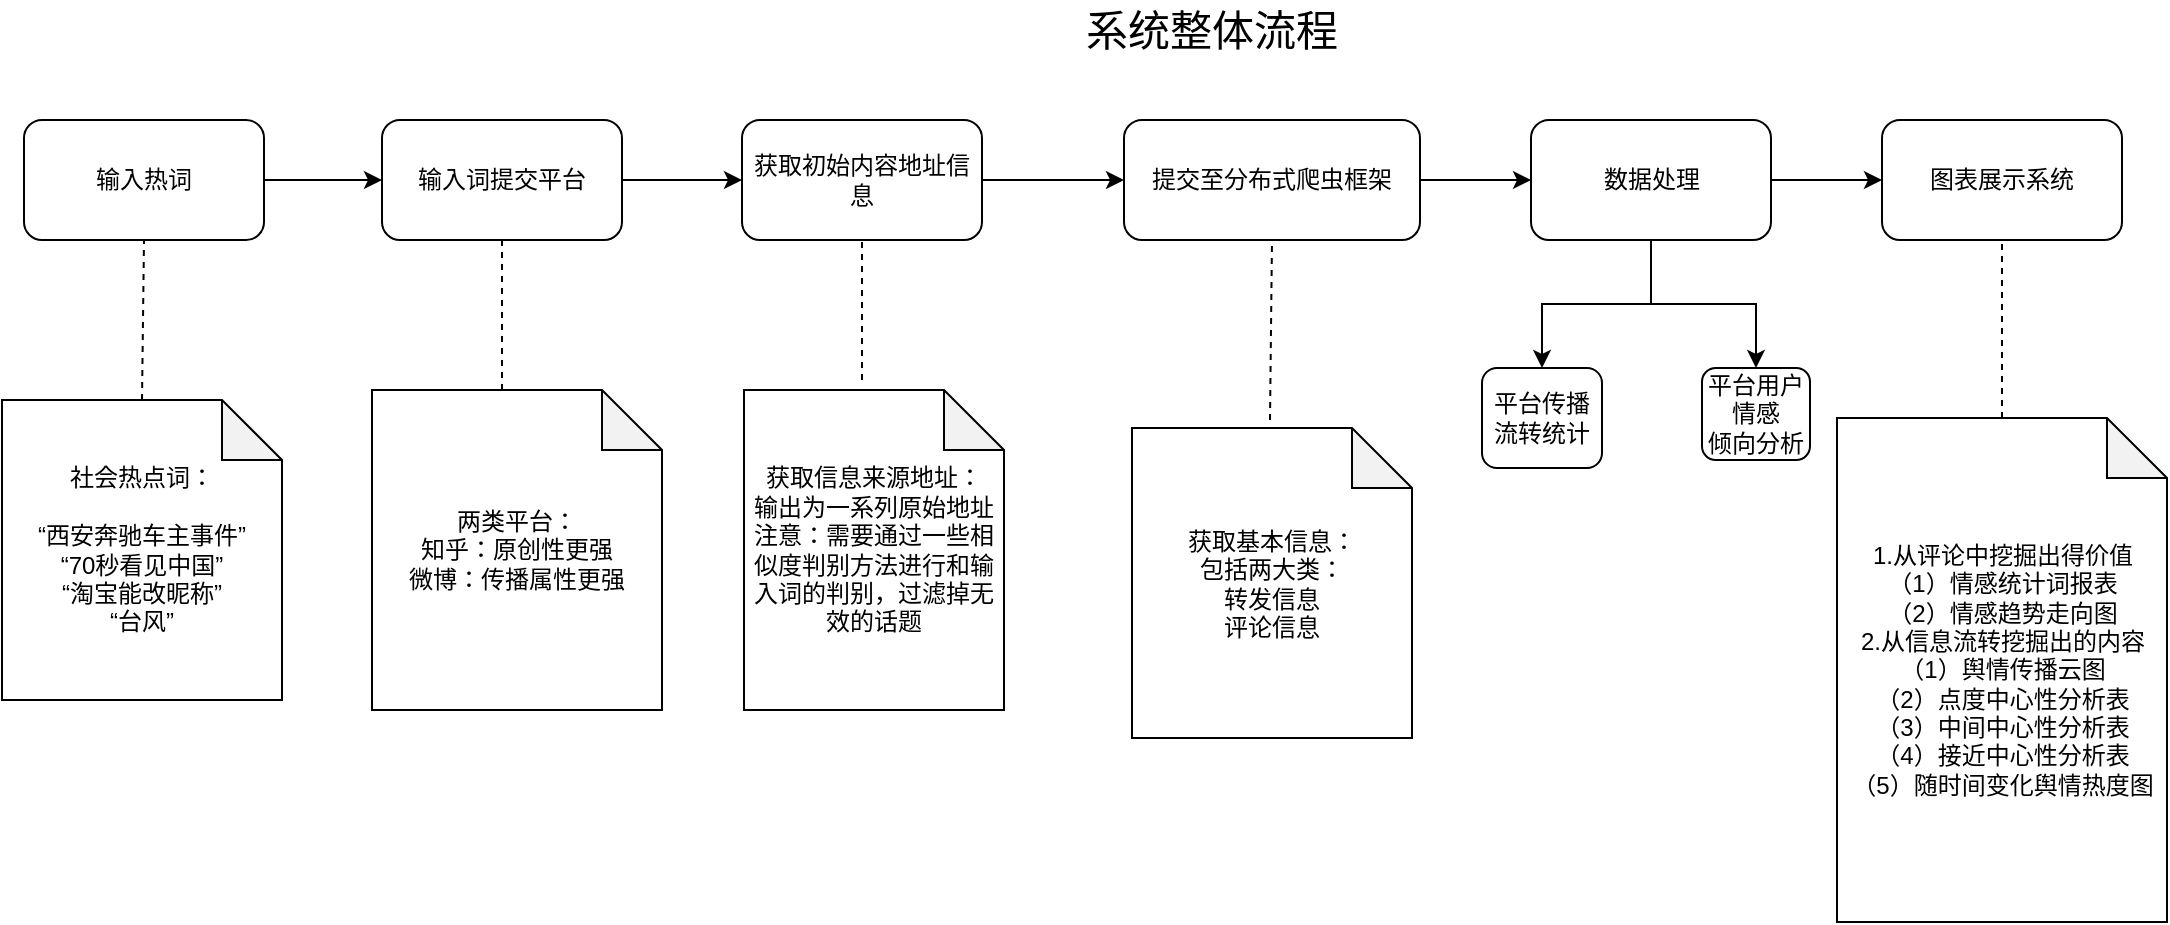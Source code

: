 <mxfile pages="2" version="11.2.8" type="github"><diagram id="Wa8Cv5-fZDWEeMpA8LiJ" name="Page-1"><mxGraphModel dx="1426" dy="487" grid="1" gridSize="10" guides="1" tooltips="1" connect="1" arrows="1" fold="1" page="1" pageScale="1" pageWidth="827" pageHeight="1169" math="0" shadow="0"><root><mxCell id="0"/><mxCell id="1" parent="0"/><mxCell id="nvZ9MKbryEoNyjb1lzxl-1" value="&lt;font style=&quot;font-size: 21px&quot;&gt;系统整体流程&lt;/font&gt;" style="text;html=1;resizable=0;points=[];autosize=1;align=left;verticalAlign=top;spacingTop=-4;" parent="1" vertex="1"><mxGeometry x="680" y="50" width="140" height="20" as="geometry"/></mxCell><mxCell id="nvZ9MKbryEoNyjb1lzxl-4" value="" style="edgeStyle=orthogonalEdgeStyle;rounded=0;orthogonalLoop=1;jettySize=auto;html=1;" parent="1" source="nvZ9MKbryEoNyjb1lzxl-2" target="nvZ9MKbryEoNyjb1lzxl-3" edge="1"><mxGeometry relative="1" as="geometry"/></mxCell><mxCell id="nvZ9MKbryEoNyjb1lzxl-2" value="输入热词" style="rounded=1;whiteSpace=wrap;html=1;" parent="1" vertex="1"><mxGeometry x="151" y="110" width="120" height="60" as="geometry"/></mxCell><mxCell id="nvZ9MKbryEoNyjb1lzxl-10" value="" style="edgeStyle=orthogonalEdgeStyle;rounded=0;orthogonalLoop=1;jettySize=auto;html=1;" parent="1" source="nvZ9MKbryEoNyjb1lzxl-3" target="nvZ9MKbryEoNyjb1lzxl-9" edge="1"><mxGeometry relative="1" as="geometry"/></mxCell><mxCell id="nvZ9MKbryEoNyjb1lzxl-3" value="输入词提交平台" style="rounded=1;whiteSpace=wrap;html=1;" parent="1" vertex="1"><mxGeometry x="330" y="110" width="120" height="60" as="geometry"/></mxCell><mxCell id="nvZ9MKbryEoNyjb1lzxl-5" value="社会热点词：&lt;br&gt;&lt;br&gt;“西安奔驰车主事件”&lt;br&gt;“70秒看见中国”&lt;br&gt;“淘宝能改昵称”&lt;br&gt;“台风”&lt;br&gt;" style="shape=note;whiteSpace=wrap;html=1;backgroundOutline=1;darkOpacity=0.05;" parent="1" vertex="1"><mxGeometry x="140" y="250" width="140" height="150" as="geometry"/></mxCell><mxCell id="nvZ9MKbryEoNyjb1lzxl-6" value="" style="endArrow=none;dashed=1;html=1;entryX=0.5;entryY=1;entryDx=0;entryDy=0;exitX=0.5;exitY=0;exitDx=0;exitDy=0;exitPerimeter=0;" parent="1" source="nvZ9MKbryEoNyjb1lzxl-5" target="nvZ9MKbryEoNyjb1lzxl-2" edge="1"><mxGeometry width="50" height="50" relative="1" as="geometry"><mxPoint x="160" y="250" as="sourcePoint"/><mxPoint x="210" y="200" as="targetPoint"/></mxGeometry></mxCell><mxCell id="nvZ9MKbryEoNyjb1lzxl-7" value="两类平台：&lt;br&gt;知乎：原创性更强&lt;br&gt;微博：传播属性更强" style="shape=note;whiteSpace=wrap;html=1;backgroundOutline=1;darkOpacity=0.05;" parent="1" vertex="1"><mxGeometry x="325" y="245" width="145" height="160" as="geometry"/></mxCell><mxCell id="nvZ9MKbryEoNyjb1lzxl-8" value="" style="endArrow=none;dashed=1;html=1;entryX=0.5;entryY=1;entryDx=0;entryDy=0;" parent="1" target="nvZ9MKbryEoNyjb1lzxl-3" edge="1"><mxGeometry width="50" height="50" relative="1" as="geometry"><mxPoint x="390" y="245" as="sourcePoint"/><mxPoint x="400" y="180" as="targetPoint"/></mxGeometry></mxCell><mxCell id="nvZ9MKbryEoNyjb1lzxl-18" value="" style="edgeStyle=orthogonalEdgeStyle;rounded=0;orthogonalLoop=1;jettySize=auto;html=1;" parent="1" source="nvZ9MKbryEoNyjb1lzxl-9" target="nvZ9MKbryEoNyjb1lzxl-15" edge="1"><mxGeometry relative="1" as="geometry"/></mxCell><mxCell id="nvZ9MKbryEoNyjb1lzxl-9" value="获取初始内容地址信息" style="rounded=1;whiteSpace=wrap;html=1;" parent="1" vertex="1"><mxGeometry x="510" y="110" width="120" height="60" as="geometry"/></mxCell><mxCell id="nvZ9MKbryEoNyjb1lzxl-13" value="获取信息来源地址：&lt;br&gt;输出为一系列原始地址&lt;br&gt;注意：需要通过一些相似度判别方法进行和输入词的判别，过滤掉无效的话题" style="shape=note;whiteSpace=wrap;html=1;backgroundOutline=1;darkOpacity=0.05;" parent="1" vertex="1"><mxGeometry x="511" y="245" width="130" height="160" as="geometry"/></mxCell><mxCell id="nvZ9MKbryEoNyjb1lzxl-14" value="" style="endArrow=none;dashed=1;html=1;entryX=0.5;entryY=1;entryDx=0;entryDy=0;" parent="1" target="nvZ9MKbryEoNyjb1lzxl-9" edge="1"><mxGeometry width="50" height="50" relative="1" as="geometry"><mxPoint x="570" y="240" as="sourcePoint"/><mxPoint x="600" y="180" as="targetPoint"/></mxGeometry></mxCell><mxCell id="nvZ9MKbryEoNyjb1lzxl-30" value="" style="edgeStyle=orthogonalEdgeStyle;rounded=0;orthogonalLoop=1;jettySize=auto;html=1;" parent="1" source="nvZ9MKbryEoNyjb1lzxl-15" target="nvZ9MKbryEoNyjb1lzxl-22" edge="1"><mxGeometry relative="1" as="geometry"/></mxCell><mxCell id="nvZ9MKbryEoNyjb1lzxl-15" value="提交至分布式爬虫框架" style="rounded=1;whiteSpace=wrap;html=1;" parent="1" vertex="1"><mxGeometry x="701" y="110" width="148" height="60" as="geometry"/></mxCell><mxCell id="nvZ9MKbryEoNyjb1lzxl-19" value="获取基本信息：&lt;br&gt;包括两大类：&lt;br&gt;转发信息&lt;br&gt;评论信息&lt;br&gt;" style="shape=note;whiteSpace=wrap;html=1;backgroundOutline=1;darkOpacity=0.05;" parent="1" vertex="1"><mxGeometry x="705" y="264" width="140" height="155" as="geometry"/></mxCell><mxCell id="nvZ9MKbryEoNyjb1lzxl-21" value="" style="endArrow=none;dashed=1;html=1;entryX=0.5;entryY=1;entryDx=0;entryDy=0;" parent="1" target="nvZ9MKbryEoNyjb1lzxl-15" edge="1"><mxGeometry width="50" height="50" relative="1" as="geometry"><mxPoint x="774" y="260" as="sourcePoint"/><mxPoint x="800" y="200" as="targetPoint"/></mxGeometry></mxCell><mxCell id="nvZ9MKbryEoNyjb1lzxl-36" style="edgeStyle=orthogonalEdgeStyle;rounded=0;orthogonalLoop=1;jettySize=auto;html=1;entryX=0.5;entryY=0;entryDx=0;entryDy=0;" parent="1" source="nvZ9MKbryEoNyjb1lzxl-22" target="nvZ9MKbryEoNyjb1lzxl-34" edge="1"><mxGeometry relative="1" as="geometry"/></mxCell><mxCell id="nvZ9MKbryEoNyjb1lzxl-38" style="edgeStyle=orthogonalEdgeStyle;rounded=0;orthogonalLoop=1;jettySize=auto;html=1;" parent="1" source="nvZ9MKbryEoNyjb1lzxl-22" target="nvZ9MKbryEoNyjb1lzxl-37" edge="1"><mxGeometry relative="1" as="geometry"/></mxCell><mxCell id="nvZ9MKbryEoNyjb1lzxl-40" value="" style="edgeStyle=orthogonalEdgeStyle;rounded=0;orthogonalLoop=1;jettySize=auto;html=1;" parent="1" source="nvZ9MKbryEoNyjb1lzxl-22" target="nvZ9MKbryEoNyjb1lzxl-39" edge="1"><mxGeometry relative="1" as="geometry"/></mxCell><mxCell id="nvZ9MKbryEoNyjb1lzxl-22" value="数据处理" style="rounded=1;whiteSpace=wrap;html=1;" parent="1" vertex="1"><mxGeometry x="904.5" y="110" width="120" height="60" as="geometry"/></mxCell><mxCell id="nvZ9MKbryEoNyjb1lzxl-34" value="平台传播流转统计" style="rounded=1;whiteSpace=wrap;html=1;" parent="1" vertex="1"><mxGeometry x="880" y="234" width="60" height="50" as="geometry"/></mxCell><mxCell id="nvZ9MKbryEoNyjb1lzxl-37" value="平台用户情感&lt;br&gt;倾向分析" style="rounded=1;whiteSpace=wrap;html=1;" parent="1" vertex="1"><mxGeometry x="990" y="234" width="54" height="46" as="geometry"/></mxCell><mxCell id="nvZ9MKbryEoNyjb1lzxl-39" value="图表展示系统" style="rounded=1;whiteSpace=wrap;html=1;" parent="1" vertex="1"><mxGeometry x="1080" y="110" width="120" height="60" as="geometry"/></mxCell><mxCell id="nvZ9MKbryEoNyjb1lzxl-41" value="1.从评论中挖掘出得价值&lt;br&gt;（1）情感统计词报表&lt;br&gt;（2）情感趋势走向图&lt;br&gt;2.从信息流转挖掘出的内容&lt;br&gt;（1）舆情传播云图&lt;br&gt;（2）点度中心性分析表&lt;br&gt;（3）中间中心性分析表&lt;br&gt;（4）接近中心性分析表&lt;br&gt;（5）随时间变化舆情热度图" style="shape=note;whiteSpace=wrap;html=1;backgroundOutline=1;darkOpacity=0.05;" parent="1" vertex="1"><mxGeometry x="1057.5" y="259" width="165" height="252" as="geometry"/></mxCell><mxCell id="nvZ9MKbryEoNyjb1lzxl-43" value="" style="endArrow=none;dashed=1;html=1;entryX=0.5;entryY=1;entryDx=0;entryDy=0;exitX=0.5;exitY=0;exitDx=0;exitDy=0;exitPerimeter=0;" parent="1" source="nvZ9MKbryEoNyjb1lzxl-41" target="nvZ9MKbryEoNyjb1lzxl-39" edge="1"><mxGeometry width="50" height="50" relative="1" as="geometry"><mxPoint x="1110" y="250" as="sourcePoint"/><mxPoint x="1160" y="200" as="targetPoint"/></mxGeometry></mxCell></root></mxGraphModel></diagram><diagram id="JdGFpp8L4VI2TQDolNgt" name="Page-2"><mxGraphModel dx="757" dy="487" grid="1" gridSize="10" guides="1" tooltips="1" connect="1" arrows="1" fold="1" page="1" pageScale="1" pageWidth="827" pageHeight="1169" math="0" shadow="0"><root><mxCell id="K2KLW34Mjb53jZRHnDfW-0"/><mxCell id="K2KLW34Mjb53jZRHnDfW-1" parent="K2KLW34Mjb53jZRHnDfW-0"/><mxCell id="K2KLW34Mjb53jZRHnDfW-5" value="" style="edgeStyle=orthogonalEdgeStyle;rounded=0;orthogonalLoop=1;jettySize=auto;html=1;" edge="1" parent="K2KLW34Mjb53jZRHnDfW-1" source="K2KLW34Mjb53jZRHnDfW-2"><mxGeometry relative="1" as="geometry"><mxPoint x="230" y="230" as="targetPoint"/></mxGeometry></mxCell><mxCell id="K2KLW34Mjb53jZRHnDfW-2" value="热词" style="ellipse;whiteSpace=wrap;html=1;aspect=fixed;" vertex="1" parent="K2KLW34Mjb53jZRHnDfW-1"><mxGeometry x="70" y="190" width="80" height="80" as="geometry"/></mxCell><mxCell id="K2KLW34Mjb53jZRHnDfW-3" value="系统" style="ellipse;shape=cloud;whiteSpace=wrap;html=1;" vertex="1" parent="K2KLW34Mjb53jZRHnDfW-1"><mxGeometry x="220" y="190" width="120" height="80" as="geometry"/></mxCell><mxCell id="K2KLW34Mjb53jZRHnDfW-6" value="" style="endArrow=classic;html=1;exitX=0.525;exitY=0.125;exitDx=0;exitDy=0;exitPerimeter=0;" edge="1" parent="K2KLW34Mjb53jZRHnDfW-1" source="K2KLW34Mjb53jZRHnDfW-3"><mxGeometry width="50" height="50" relative="1" as="geometry"><mxPoint x="320" y="210" as="sourcePoint"/><mxPoint x="370" y="160" as="targetPoint"/></mxGeometry></mxCell><mxCell id="K2KLW34Mjb53jZRHnDfW-7" value="情感倾向统计图" style="rounded=1;whiteSpace=wrap;html=1;" vertex="1" parent="K2KLW34Mjb53jZRHnDfW-1"><mxGeometry x="370" y="130" width="120" height="60" as="geometry"/></mxCell><mxCell id="K2KLW34Mjb53jZRHnDfW-8" value="热点事件传播图" style="rounded=1;whiteSpace=wrap;html=1;" vertex="1" parent="K2KLW34Mjb53jZRHnDfW-1"><mxGeometry x="370" y="270" width="120" height="60" as="geometry"/></mxCell><mxCell id="K2KLW34Mjb53jZRHnDfW-9" value="" style="endArrow=classic;html=1;entryX=0;entryY=0.5;entryDx=0;entryDy=0;exitX=0.55;exitY=0.95;exitDx=0;exitDy=0;exitPerimeter=0;" edge="1" parent="K2KLW34Mjb53jZRHnDfW-1" source="K2KLW34Mjb53jZRHnDfW-3" target="K2KLW34Mjb53jZRHnDfW-8"><mxGeometry width="50" height="50" relative="1" as="geometry"><mxPoint x="290" y="360" as="sourcePoint"/><mxPoint x="340" y="310" as="targetPoint"/></mxGeometry></mxCell></root></mxGraphModel></diagram></mxfile>